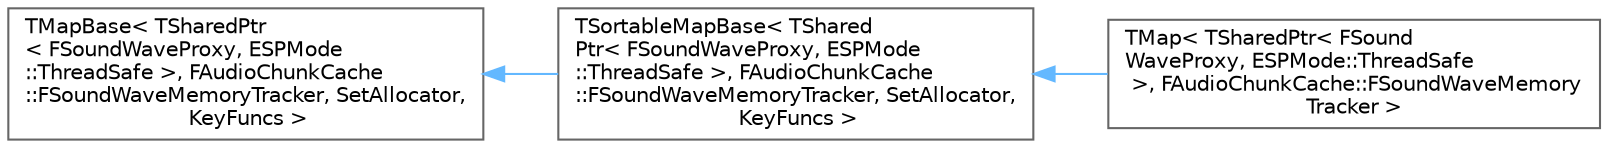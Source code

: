 digraph "Graphical Class Hierarchy"
{
 // INTERACTIVE_SVG=YES
 // LATEX_PDF_SIZE
  bgcolor="transparent";
  edge [fontname=Helvetica,fontsize=10,labelfontname=Helvetica,labelfontsize=10];
  node [fontname=Helvetica,fontsize=10,shape=box,height=0.2,width=0.4];
  rankdir="LR";
  Node0 [id="Node000000",label="TMapBase\< TSharedPtr\l\< FSoundWaveProxy, ESPMode\l::ThreadSafe \>, FAudioChunkCache\l::FSoundWaveMemoryTracker, SetAllocator,\l KeyFuncs \>",height=0.2,width=0.4,color="grey40", fillcolor="white", style="filled",URL="$d8/dad/classTMapBase.html",tooltip=" "];
  Node0 -> Node1 [id="edge7810_Node000000_Node000001",dir="back",color="steelblue1",style="solid",tooltip=" "];
  Node1 [id="Node000001",label="TSortableMapBase\< TShared\lPtr\< FSoundWaveProxy, ESPMode\l::ThreadSafe \>, FAudioChunkCache\l::FSoundWaveMemoryTracker, SetAllocator,\l KeyFuncs \>",height=0.2,width=0.4,color="grey40", fillcolor="white", style="filled",URL="$de/df5/classTSortableMapBase.html",tooltip=" "];
  Node1 -> Node2 [id="edge7811_Node000001_Node000002",dir="back",color="steelblue1",style="solid",tooltip=" "];
  Node2 [id="Node000002",label="TMap\< TSharedPtr\< FSound\lWaveProxy, ESPMode::ThreadSafe\l \>, FAudioChunkCache::FSoundWaveMemory\lTracker \>",height=0.2,width=0.4,color="grey40", fillcolor="white", style="filled",URL="$d8/da9/classTMap.html",tooltip=" "];
}
